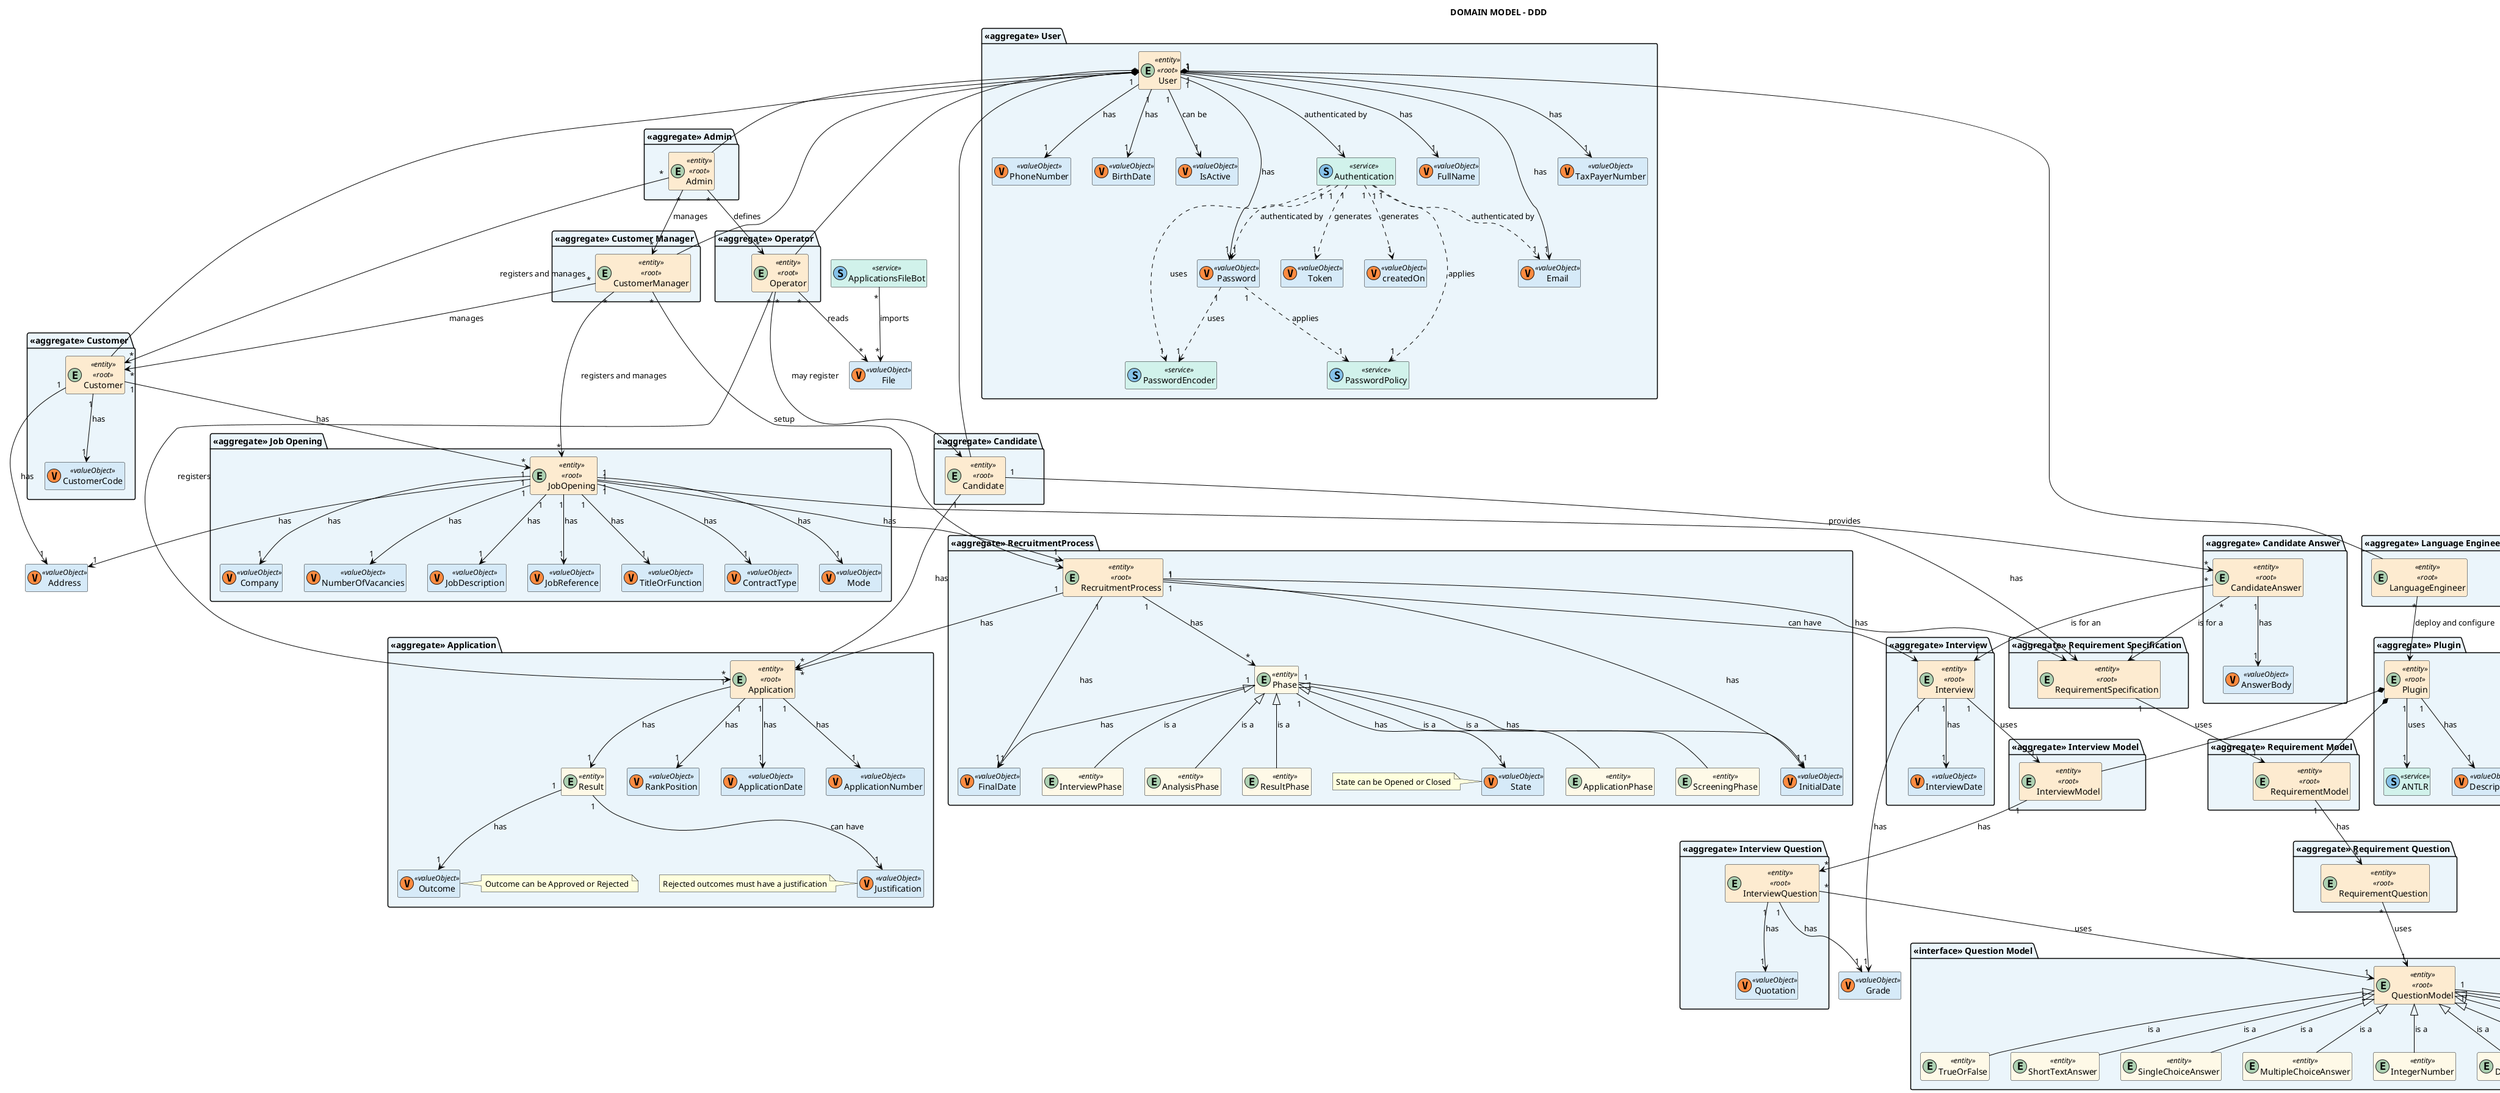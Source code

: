 @startuml domain-model

title DOMAIN MODEL - DDD

hide empty members
'skinparam Linetype ortho

skinparam class {
    BackgroundColor<<valueObject>> #D6EAF8
    BackgroundColor<<root>> #FDEBD0
    BackgroundColor<<service>> #D1F2EB
    BackgroundColor #FEF9E7
    ArrowColor Black
}

skinparam package {
    BackgroundColor #EBF5FB
}

' User Aggregate
package "<<aggregate>> User" {
    entity User <<entity>> <<root>> {}

    class Email <<valueObject>> <<(V, #FF8B40)>> {}
    class FullName <<valueObject>> <<(V, #FF8B40)>> {}
    class Password <<valueObject>> <<(V, #FF8B40)>> {}
    class TaxPayerNumber <<valueObject>> <<(V, #FF8B40)>> {}
    class PhoneNumber <<valueObject>> <<(V, #FF8B40)>> {}
    class BirthDate <<valueObject>> <<(V, #FF8B40)>> {}
    class IsActive <<valueObject>> <<(V, #FF8B40)>> {}

    class Authentication <<service>> <<(S, #85C1E9)>> {}

    class Token <<valueObject>> <<(V, #FF8B40)>> {}
    class createdOn <<valueObject>> <<(V, #FF8B40)>> {}
    class PasswordPolicy <<service>> <<(S, #85C1E9)>> {}
    class PasswordEncoder <<service>> <<(S, #85C1E9)>> {}
}

class ApplicationsFileBot <<service>> <<(S, #85C1E9)>> {}

class File <<valueObject>> <<(V, #FF8B40)>> {}

' Application Aggregate
package "<<aggregate>> Application" {
    entity Application <<entity>> <<root>> {}
    entity Result <<entity>> {}
    
    class RankPosition <<valueObject>> <<(V, #FF8B40)>> {}
    class ApplicationDate <<valueObject>> <<(V, #FF8B40)>> {}
    class ApplicationNumber <<valueObject>> <<(V, #FF8B40)>> {}
    class Outcome <<valueObject>> <<(V, #FF8B40)>> {}
    class Justification <<valueObject>> <<(V, #FF8B40)>> {}

    note right of Outcome: Outcome can be Approved or Rejected
    note left of Justification: Rejected outcomes must have a justification
}

' Admin Aggregate
package "<<aggregate>> Admin" {
    entity Admin <<entity>> <<root>> {}
}

' Customer Manager Aggregate
package "<<aggregate>> Customer Manager" {
    entity CustomerManager <<entity>> <<root>> {}
}

' Operator Aggregate
package "<<aggregate>> Operator" {
    entity Operator <<entity>> <<root>> {}
}

' Language Engineer Aggregate
package "<<aggregate>> Language Engineer"{
    entity LanguageEngineer <<entity>> <<root>> {}
}

' Candidate Aggregate
package "<<aggregate>> Candidate" {
    entity Candidate <<entity>> <<root>> {}
}

' Customer Aggregate
package "<<aggregate>> Customer" {
    entity Customer <<entity>> <<root>> {}

    class CustomerCode <<valueObject>> <<(V, #FF8B40)>> {}
}

' Job Opening Aggregate
package "<<aggregate>> Job Opening" {
    entity JobOpening <<entity>> <<root>> {}

    class JobReference <<valueObject>> <<(V, #FF8B40)>> {}
    class TitleOrFunction <<valueObject>> <<(V, #FF8B40)>> {}
    class ContractType <<valueObject>> <<(V, #FF8B40)>> {}
    class Mode <<valueObject>> <<(V, #FF8B40)>> {}
    class Company <<valueObject>> <<(V, #FF8B40)>> {}
    class NumberOfVacancies <<valueObject>> <<(V, #FF8B40)>> {}
    class JobDescription <<valueObject>> <<(V, #FF8B40)>> {}
}

class Address <<valueObject>> <<(V, #FF8B40)>> {}

' RequirementSpecification
package "<<aggregate>> Requirement Specification" {
    entity RequirementSpecification <<entity>> <<root>> {}
}

' Interview Aggregate
package "<<aggregate>> Interview" {
    entity Interview <<entity>> <<root>> {}

    class InterviewDate <<valueObject>> <<(V, #FF8B40)>> {}
}

' Candidate Answer Aggregate
package "<<aggregate>> Candidate Answer" {
    entity CandidateAnswer <<entity>> <<root>> {}

    class AnswerBody <<valueObject>> <<(V, #FF8B40)>> {}
}

' Requirement Model Aggregate
package "<<aggregate>> Requirement Model" {
    entity RequirementModel <<entity>> <<root>> {}
}

' Interview Model Aggregate
package "<<aggregate>> Interview Model" {
    entity InterviewModel <<entity>> <<root>> {}
}

' Plugin Aggregate
package "<<aggregate>> Plugin" {
    entity Plugin <<entity>> <<root>> {}
    
    class ANTLR <<service>> <<(S, #85C1E9)>> {}
    
    class Description <<valueObject>> <<(V, #FF8B40)>> {}
}

' RecruitmentProcess Aggregate
package "<<aggregate>> RecruitmentProcess" {
    entity RecruitmentProcess <<entity>> <<root>> {}
    entity Phase <<entity>> {}
    entity ApplicationPhase <<entity>> {}
    entity ScreeningPhase <<entity>> {}
    entity InterviewPhase <<entity>> {}
    entity AnalysisPhase <<entity>> {}
    entity ResultPhase <<entity>> {}
    
    class InitialDate <<valueObject>> <<(V, #FF8B40)>> {}
    class FinalDate <<valueObject>> <<(V, #FF8B40)>> {}
    class State <<valueObject>> <<(V, #FF8B40)>> {}

    note left of State: State can be Opened or Closed
}

' Question Model Aggregate
package "<<interface>> Question Model" {
    entity QuestionModel <<entity>> <<root>> {}
    entity TrueOrFalse <<entity>> {}
    entity ShortTextAnswer <<entity>> {}
    entity SingleChoiceAnswer <<entity>> {}
    entity MultipleChoiceAnswer <<entity>> {}
    entity IntegerNumber <<entity>> {}
    entity DecimalNumber <<entity>> {}
    entity Date <<entity>> {}
    entity Time <<entity>> {}
    entity NumericScale <<entity>> {}

    class QuestionBody <<valueObject>> <<(V, #FF8B40)>> {}
    class ExpectedAnswer <<valueObject>> <<(V, #FF8B40)>> {}
}

' Interview Question Aggregate
package "<<aggregate>> Interview Question" {
    entity InterviewQuestion <<entity>> <<root>> {}

    class Quotation <<valueObject>> <<(V, #FF8B40)>> {}
}

class Grade <<valueObject>> <<(V, #FF8B40)>> {}

' Requirement Question Aggregate
package "<<aggregate>> Requirement Question" {
    entity RequirementQuestion <<entity>> <<root>> {}
}

' User value objects relationships
User "1" --> "1" Email : has
User "1" --> "1" FullName : has
User "1" --> "1" Password : has
User "1" --> "1" TaxPayerNumber : has
User "1" --> "1" PhoneNumber : has
User "1" --> "1" BirthDate : has
User "1" --> "1" IsActive : can be
User "1" --> "1" Authentication : authenticated by

Admin -up-* User
CustomerManager -up-* User
Operator -up-* User
Customer -up-* User
LanguageEngineer -up-* User
Candidate -up-* User

' Authentication relationships
Authentication "1" ..> "1" Email : authenticated by
Authentication "1" ..> "1" Password : authenticated by
Authentication "1" ..> "1" Token : generates
Authentication "1" ..> "1" createdOn : generates
Authentication "1" ..> "1" PasswordPolicy : applies
Authentication "1" ..> "1" PasswordEncoder : uses

' Password relationships
Password "1" ..> "1" PasswordPolicy : applies
Password "1" ..> "1" PasswordEncoder : uses

' Admin relationships
Admin "*" --> "*" Customer: registers and manages
Admin "*" --> "*" CustomerManager: manages
Admin "*" --> "*" Operator: defines

' Operator relationships
Operator "*" --> "*" Candidate: may register
Operator "*" --> "*" Application: registers
Operator "*" --> "*" File: reads

' Customer Manager relationships
CustomerManager "*" --> "*" Customer: manages
CustomerManager "*" --> "*" JobOpening: registers and manages
CustomerManager "*" --> "*" RecruitmentProcess: setup

' Recruitment Process relationships
RecruitmentProcess "1" --> "1" InitialDate: has
RecruitmentProcess "1" --> "1" FinalDate: has
RecruitmentProcess "1" --> "*" Phase: has
RecruitmentProcess "1" --> "*" Application: has
RecruitmentProcess "1" --> "*" RequirementSpecification: has
RecruitmentProcess "1" --> "*" Interview: can have

' Job Opening relationships
JobOpening "1" --> "1" JobReference : has
JobOpening "1" --> "1" TitleOrFunction : has
JobOpening "1" --> "1" ContractType : has
JobOpening "1" --> "1" Mode : has
JobOpening "1" --> "1" Address : has
JobOpening "1" --> "1" Company : has
JobOpening "1" --> "1" NumberOfVacancies : has
JobOpening "1" --> "1" JobDescription : has
JobOpening "1" --> "1" RecruitmentProcess: has
JobOpening "1" --> "1" RequirementSpecification: has

' Plugin relationships
Plugin "1" --> "1" Description : has
Plugin "1" --> "1" ANTLR: uses

' InterviewPhase Models relationships
InterviewModel -up-* Plugin
InterviewModel "1" --> "*" InterviewQuestion: has

' Job Requirement Model relationships
RequirementModel -up-* Plugin
RequirementModel "1" --> "*" RequirementQuestion: has

' Interview relationships
Interview "1" --> "1" InterviewDate: has
Interview "1" --> "1" Grade: has
Interview "1" --> "1" InterviewModel: uses

' Interview Answers relationships
CandidateAnswer "1" --> "1" AnswerBody : has

' Applications File Bot relationships
ApplicationsFileBot "*" --> "*" File: imports

' Language Engineer relationships
LanguageEngineer "*" --> "*" Plugin: deploy and configure

' Result relationships
Result "1" --> "1" Outcome: has
Result "1" --> "1" Justification: can have

' Candidate relationships
Candidate "1" --> "*" CandidateAnswer: provides
Candidate "1" --> "*" Application: has

' Candidate Answer relationships
CandidateAnswer "*" --> "1" Interview: is for an
CandidateAnswer "*" --> "1" RequirementSpecification: is for a

' Interview Question relationships
InterviewQuestion "1" --> "1" Grade : has
InterviewQuestion "1" --> "1" Quotation : has
InterviewQuestion "*" --> "1" QuestionModel: uses

' Specification Question relationships
RequirementQuestion "*" --> "1" QuestionModel: uses

' Question Model relationships
TrueOrFalse -up-|> QuestionModel: is a
ShortTextAnswer -up-|> QuestionModel: is a
SingleChoiceAnswer -up-|> QuestionModel: is a
MultipleChoiceAnswer -up-|> QuestionModel: is a
IntegerNumber -up-|> QuestionModel: is a
DecimalNumber -up-|> QuestionModel: is a
Date -up-|> QuestionModel: is a
Time -up-|> QuestionModel: is a
NumericScale -up-|> QuestionModel: is a

' Application relationships
Application "1" --> "1" ApplicationDate : has
Application "1" --> "1" ApplicationNumber : has
Application "1" --> "1" Result : has
Application "1" --> "1" RankPosition : has

' Customer relationships
Customer "1" --> "1" CustomerCode : has
Customer "1" --> "1" Address : has
Customer "1" --> "*" JobOpening: has

' Question Model relationships
QuestionModel "1" --> "1" QuestionBody : has
QuestionModel "1" --> "1" ExpectedAnswer : has

' Phase relationships
Phase "1" --> "1" State: has
Phase "1" --> "1" InitialDate: has
Phase "1" --> "1" FinalDate: has

ApplicationPhase -up-|> Phase: is a
ScreeningPhase -up-|> Phase: is a
InterviewPhase -up-|> Phase: is a
AnalysisPhase -up-|> Phase: is a
ResultPhase -up-|> Phase: is a

' Requirement Specification relationships
RequirementSpecification "1" --> "1" RequirementModel: uses

@enduml